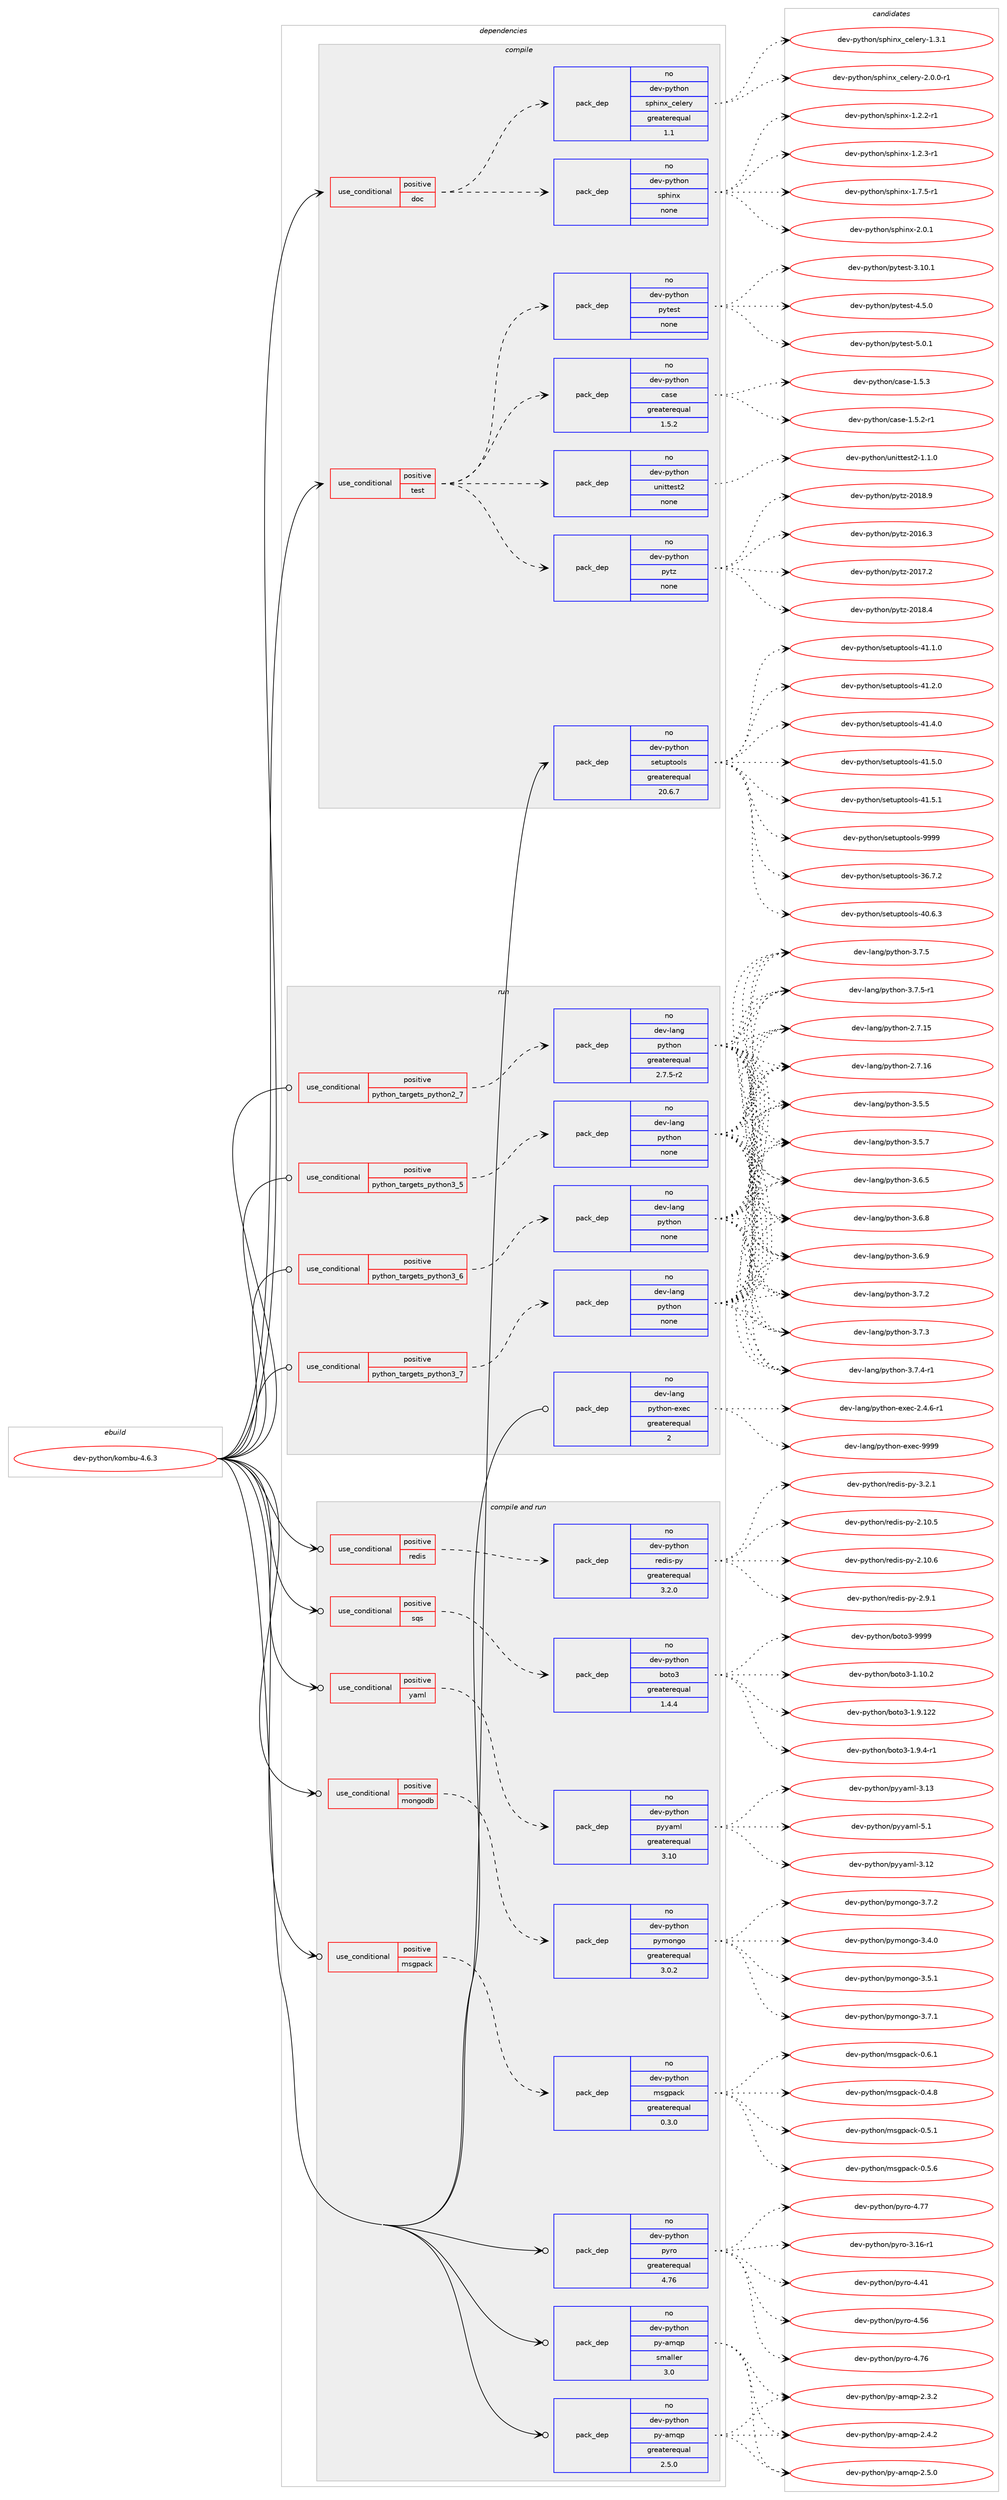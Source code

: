 digraph prolog {

# *************
# Graph options
# *************

newrank=true;
concentrate=true;
compound=true;
graph [rankdir=LR,fontname=Helvetica,fontsize=10,ranksep=1.5];#, ranksep=2.5, nodesep=0.2];
edge  [arrowhead=vee];
node  [fontname=Helvetica,fontsize=10];

# **********
# The ebuild
# **********

subgraph cluster_leftcol {
color=gray;
rank=same;
label=<<i>ebuild</i>>;
id [label="dev-python/kombu-4.6.3", color=red, width=4, href="../dev-python/kombu-4.6.3.svg"];
}

# ****************
# The dependencies
# ****************

subgraph cluster_midcol {
color=gray;
label=<<i>dependencies</i>>;
subgraph cluster_compile {
fillcolor="#eeeeee";
style=filled;
label=<<i>compile</i>>;
subgraph cond141841 {
dependency612569 [label=<<TABLE BORDER="0" CELLBORDER="1" CELLSPACING="0" CELLPADDING="4"><TR><TD ROWSPAN="3" CELLPADDING="10">use_conditional</TD></TR><TR><TD>positive</TD></TR><TR><TD>doc</TD></TR></TABLE>>, shape=none, color=red];
subgraph pack458924 {
dependency612570 [label=<<TABLE BORDER="0" CELLBORDER="1" CELLSPACING="0" CELLPADDING="4" WIDTH="220"><TR><TD ROWSPAN="6" CELLPADDING="30">pack_dep</TD></TR><TR><TD WIDTH="110">no</TD></TR><TR><TD>dev-python</TD></TR><TR><TD>sphinx</TD></TR><TR><TD>none</TD></TR><TR><TD></TD></TR></TABLE>>, shape=none, color=blue];
}
dependency612569:e -> dependency612570:w [weight=20,style="dashed",arrowhead="vee"];
subgraph pack458925 {
dependency612571 [label=<<TABLE BORDER="0" CELLBORDER="1" CELLSPACING="0" CELLPADDING="4" WIDTH="220"><TR><TD ROWSPAN="6" CELLPADDING="30">pack_dep</TD></TR><TR><TD WIDTH="110">no</TD></TR><TR><TD>dev-python</TD></TR><TR><TD>sphinx_celery</TD></TR><TR><TD>greaterequal</TD></TR><TR><TD>1.1</TD></TR></TABLE>>, shape=none, color=blue];
}
dependency612569:e -> dependency612571:w [weight=20,style="dashed",arrowhead="vee"];
}
id:e -> dependency612569:w [weight=20,style="solid",arrowhead="vee"];
subgraph cond141842 {
dependency612572 [label=<<TABLE BORDER="0" CELLBORDER="1" CELLSPACING="0" CELLPADDING="4"><TR><TD ROWSPAN="3" CELLPADDING="10">use_conditional</TD></TR><TR><TD>positive</TD></TR><TR><TD>test</TD></TR></TABLE>>, shape=none, color=red];
subgraph pack458926 {
dependency612573 [label=<<TABLE BORDER="0" CELLBORDER="1" CELLSPACING="0" CELLPADDING="4" WIDTH="220"><TR><TD ROWSPAN="6" CELLPADDING="30">pack_dep</TD></TR><TR><TD WIDTH="110">no</TD></TR><TR><TD>dev-python</TD></TR><TR><TD>case</TD></TR><TR><TD>greaterequal</TD></TR><TR><TD>1.5.2</TD></TR></TABLE>>, shape=none, color=blue];
}
dependency612572:e -> dependency612573:w [weight=20,style="dashed",arrowhead="vee"];
subgraph pack458927 {
dependency612574 [label=<<TABLE BORDER="0" CELLBORDER="1" CELLSPACING="0" CELLPADDING="4" WIDTH="220"><TR><TD ROWSPAN="6" CELLPADDING="30">pack_dep</TD></TR><TR><TD WIDTH="110">no</TD></TR><TR><TD>dev-python</TD></TR><TR><TD>pytest</TD></TR><TR><TD>none</TD></TR><TR><TD></TD></TR></TABLE>>, shape=none, color=blue];
}
dependency612572:e -> dependency612574:w [weight=20,style="dashed",arrowhead="vee"];
subgraph pack458928 {
dependency612575 [label=<<TABLE BORDER="0" CELLBORDER="1" CELLSPACING="0" CELLPADDING="4" WIDTH="220"><TR><TD ROWSPAN="6" CELLPADDING="30">pack_dep</TD></TR><TR><TD WIDTH="110">no</TD></TR><TR><TD>dev-python</TD></TR><TR><TD>pytz</TD></TR><TR><TD>none</TD></TR><TR><TD></TD></TR></TABLE>>, shape=none, color=blue];
}
dependency612572:e -> dependency612575:w [weight=20,style="dashed",arrowhead="vee"];
subgraph pack458929 {
dependency612576 [label=<<TABLE BORDER="0" CELLBORDER="1" CELLSPACING="0" CELLPADDING="4" WIDTH="220"><TR><TD ROWSPAN="6" CELLPADDING="30">pack_dep</TD></TR><TR><TD WIDTH="110">no</TD></TR><TR><TD>dev-python</TD></TR><TR><TD>unittest2</TD></TR><TR><TD>none</TD></TR><TR><TD></TD></TR></TABLE>>, shape=none, color=blue];
}
dependency612572:e -> dependency612576:w [weight=20,style="dashed",arrowhead="vee"];
}
id:e -> dependency612572:w [weight=20,style="solid",arrowhead="vee"];
subgraph pack458930 {
dependency612577 [label=<<TABLE BORDER="0" CELLBORDER="1" CELLSPACING="0" CELLPADDING="4" WIDTH="220"><TR><TD ROWSPAN="6" CELLPADDING="30">pack_dep</TD></TR><TR><TD WIDTH="110">no</TD></TR><TR><TD>dev-python</TD></TR><TR><TD>setuptools</TD></TR><TR><TD>greaterequal</TD></TR><TR><TD>20.6.7</TD></TR></TABLE>>, shape=none, color=blue];
}
id:e -> dependency612577:w [weight=20,style="solid",arrowhead="vee"];
}
subgraph cluster_compileandrun {
fillcolor="#eeeeee";
style=filled;
label=<<i>compile and run</i>>;
subgraph cond141843 {
dependency612578 [label=<<TABLE BORDER="0" CELLBORDER="1" CELLSPACING="0" CELLPADDING="4"><TR><TD ROWSPAN="3" CELLPADDING="10">use_conditional</TD></TR><TR><TD>positive</TD></TR><TR><TD>mongodb</TD></TR></TABLE>>, shape=none, color=red];
subgraph pack458931 {
dependency612579 [label=<<TABLE BORDER="0" CELLBORDER="1" CELLSPACING="0" CELLPADDING="4" WIDTH="220"><TR><TD ROWSPAN="6" CELLPADDING="30">pack_dep</TD></TR><TR><TD WIDTH="110">no</TD></TR><TR><TD>dev-python</TD></TR><TR><TD>pymongo</TD></TR><TR><TD>greaterequal</TD></TR><TR><TD>3.0.2</TD></TR></TABLE>>, shape=none, color=blue];
}
dependency612578:e -> dependency612579:w [weight=20,style="dashed",arrowhead="vee"];
}
id:e -> dependency612578:w [weight=20,style="solid",arrowhead="odotvee"];
subgraph cond141844 {
dependency612580 [label=<<TABLE BORDER="0" CELLBORDER="1" CELLSPACING="0" CELLPADDING="4"><TR><TD ROWSPAN="3" CELLPADDING="10">use_conditional</TD></TR><TR><TD>positive</TD></TR><TR><TD>msgpack</TD></TR></TABLE>>, shape=none, color=red];
subgraph pack458932 {
dependency612581 [label=<<TABLE BORDER="0" CELLBORDER="1" CELLSPACING="0" CELLPADDING="4" WIDTH="220"><TR><TD ROWSPAN="6" CELLPADDING="30">pack_dep</TD></TR><TR><TD WIDTH="110">no</TD></TR><TR><TD>dev-python</TD></TR><TR><TD>msgpack</TD></TR><TR><TD>greaterequal</TD></TR><TR><TD>0.3.0</TD></TR></TABLE>>, shape=none, color=blue];
}
dependency612580:e -> dependency612581:w [weight=20,style="dashed",arrowhead="vee"];
}
id:e -> dependency612580:w [weight=20,style="solid",arrowhead="odotvee"];
subgraph cond141845 {
dependency612582 [label=<<TABLE BORDER="0" CELLBORDER="1" CELLSPACING="0" CELLPADDING="4"><TR><TD ROWSPAN="3" CELLPADDING="10">use_conditional</TD></TR><TR><TD>positive</TD></TR><TR><TD>redis</TD></TR></TABLE>>, shape=none, color=red];
subgraph pack458933 {
dependency612583 [label=<<TABLE BORDER="0" CELLBORDER="1" CELLSPACING="0" CELLPADDING="4" WIDTH="220"><TR><TD ROWSPAN="6" CELLPADDING="30">pack_dep</TD></TR><TR><TD WIDTH="110">no</TD></TR><TR><TD>dev-python</TD></TR><TR><TD>redis-py</TD></TR><TR><TD>greaterequal</TD></TR><TR><TD>3.2.0</TD></TR></TABLE>>, shape=none, color=blue];
}
dependency612582:e -> dependency612583:w [weight=20,style="dashed",arrowhead="vee"];
}
id:e -> dependency612582:w [weight=20,style="solid",arrowhead="odotvee"];
subgraph cond141846 {
dependency612584 [label=<<TABLE BORDER="0" CELLBORDER="1" CELLSPACING="0" CELLPADDING="4"><TR><TD ROWSPAN="3" CELLPADDING="10">use_conditional</TD></TR><TR><TD>positive</TD></TR><TR><TD>sqs</TD></TR></TABLE>>, shape=none, color=red];
subgraph pack458934 {
dependency612585 [label=<<TABLE BORDER="0" CELLBORDER="1" CELLSPACING="0" CELLPADDING="4" WIDTH="220"><TR><TD ROWSPAN="6" CELLPADDING="30">pack_dep</TD></TR><TR><TD WIDTH="110">no</TD></TR><TR><TD>dev-python</TD></TR><TR><TD>boto3</TD></TR><TR><TD>greaterequal</TD></TR><TR><TD>1.4.4</TD></TR></TABLE>>, shape=none, color=blue];
}
dependency612584:e -> dependency612585:w [weight=20,style="dashed",arrowhead="vee"];
}
id:e -> dependency612584:w [weight=20,style="solid",arrowhead="odotvee"];
subgraph cond141847 {
dependency612586 [label=<<TABLE BORDER="0" CELLBORDER="1" CELLSPACING="0" CELLPADDING="4"><TR><TD ROWSPAN="3" CELLPADDING="10">use_conditional</TD></TR><TR><TD>positive</TD></TR><TR><TD>yaml</TD></TR></TABLE>>, shape=none, color=red];
subgraph pack458935 {
dependency612587 [label=<<TABLE BORDER="0" CELLBORDER="1" CELLSPACING="0" CELLPADDING="4" WIDTH="220"><TR><TD ROWSPAN="6" CELLPADDING="30">pack_dep</TD></TR><TR><TD WIDTH="110">no</TD></TR><TR><TD>dev-python</TD></TR><TR><TD>pyyaml</TD></TR><TR><TD>greaterequal</TD></TR><TR><TD>3.10</TD></TR></TABLE>>, shape=none, color=blue];
}
dependency612586:e -> dependency612587:w [weight=20,style="dashed",arrowhead="vee"];
}
id:e -> dependency612586:w [weight=20,style="solid",arrowhead="odotvee"];
subgraph pack458936 {
dependency612588 [label=<<TABLE BORDER="0" CELLBORDER="1" CELLSPACING="0" CELLPADDING="4" WIDTH="220"><TR><TD ROWSPAN="6" CELLPADDING="30">pack_dep</TD></TR><TR><TD WIDTH="110">no</TD></TR><TR><TD>dev-python</TD></TR><TR><TD>py-amqp</TD></TR><TR><TD>greaterequal</TD></TR><TR><TD>2.5.0</TD></TR></TABLE>>, shape=none, color=blue];
}
id:e -> dependency612588:w [weight=20,style="solid",arrowhead="odotvee"];
subgraph pack458937 {
dependency612589 [label=<<TABLE BORDER="0" CELLBORDER="1" CELLSPACING="0" CELLPADDING="4" WIDTH="220"><TR><TD ROWSPAN="6" CELLPADDING="30">pack_dep</TD></TR><TR><TD WIDTH="110">no</TD></TR><TR><TD>dev-python</TD></TR><TR><TD>py-amqp</TD></TR><TR><TD>smaller</TD></TR><TR><TD>3.0</TD></TR></TABLE>>, shape=none, color=blue];
}
id:e -> dependency612589:w [weight=20,style="solid",arrowhead="odotvee"];
subgraph pack458938 {
dependency612590 [label=<<TABLE BORDER="0" CELLBORDER="1" CELLSPACING="0" CELLPADDING="4" WIDTH="220"><TR><TD ROWSPAN="6" CELLPADDING="30">pack_dep</TD></TR><TR><TD WIDTH="110">no</TD></TR><TR><TD>dev-python</TD></TR><TR><TD>pyro</TD></TR><TR><TD>greaterequal</TD></TR><TR><TD>4.76</TD></TR></TABLE>>, shape=none, color=blue];
}
id:e -> dependency612590:w [weight=20,style="solid",arrowhead="odotvee"];
}
subgraph cluster_run {
fillcolor="#eeeeee";
style=filled;
label=<<i>run</i>>;
subgraph cond141848 {
dependency612591 [label=<<TABLE BORDER="0" CELLBORDER="1" CELLSPACING="0" CELLPADDING="4"><TR><TD ROWSPAN="3" CELLPADDING="10">use_conditional</TD></TR><TR><TD>positive</TD></TR><TR><TD>python_targets_python2_7</TD></TR></TABLE>>, shape=none, color=red];
subgraph pack458939 {
dependency612592 [label=<<TABLE BORDER="0" CELLBORDER="1" CELLSPACING="0" CELLPADDING="4" WIDTH="220"><TR><TD ROWSPAN="6" CELLPADDING="30">pack_dep</TD></TR><TR><TD WIDTH="110">no</TD></TR><TR><TD>dev-lang</TD></TR><TR><TD>python</TD></TR><TR><TD>greaterequal</TD></TR><TR><TD>2.7.5-r2</TD></TR></TABLE>>, shape=none, color=blue];
}
dependency612591:e -> dependency612592:w [weight=20,style="dashed",arrowhead="vee"];
}
id:e -> dependency612591:w [weight=20,style="solid",arrowhead="odot"];
subgraph cond141849 {
dependency612593 [label=<<TABLE BORDER="0" CELLBORDER="1" CELLSPACING="0" CELLPADDING="4"><TR><TD ROWSPAN="3" CELLPADDING="10">use_conditional</TD></TR><TR><TD>positive</TD></TR><TR><TD>python_targets_python3_5</TD></TR></TABLE>>, shape=none, color=red];
subgraph pack458940 {
dependency612594 [label=<<TABLE BORDER="0" CELLBORDER="1" CELLSPACING="0" CELLPADDING="4" WIDTH="220"><TR><TD ROWSPAN="6" CELLPADDING="30">pack_dep</TD></TR><TR><TD WIDTH="110">no</TD></TR><TR><TD>dev-lang</TD></TR><TR><TD>python</TD></TR><TR><TD>none</TD></TR><TR><TD></TD></TR></TABLE>>, shape=none, color=blue];
}
dependency612593:e -> dependency612594:w [weight=20,style="dashed",arrowhead="vee"];
}
id:e -> dependency612593:w [weight=20,style="solid",arrowhead="odot"];
subgraph cond141850 {
dependency612595 [label=<<TABLE BORDER="0" CELLBORDER="1" CELLSPACING="0" CELLPADDING="4"><TR><TD ROWSPAN="3" CELLPADDING="10">use_conditional</TD></TR><TR><TD>positive</TD></TR><TR><TD>python_targets_python3_6</TD></TR></TABLE>>, shape=none, color=red];
subgraph pack458941 {
dependency612596 [label=<<TABLE BORDER="0" CELLBORDER="1" CELLSPACING="0" CELLPADDING="4" WIDTH="220"><TR><TD ROWSPAN="6" CELLPADDING="30">pack_dep</TD></TR><TR><TD WIDTH="110">no</TD></TR><TR><TD>dev-lang</TD></TR><TR><TD>python</TD></TR><TR><TD>none</TD></TR><TR><TD></TD></TR></TABLE>>, shape=none, color=blue];
}
dependency612595:e -> dependency612596:w [weight=20,style="dashed",arrowhead="vee"];
}
id:e -> dependency612595:w [weight=20,style="solid",arrowhead="odot"];
subgraph cond141851 {
dependency612597 [label=<<TABLE BORDER="0" CELLBORDER="1" CELLSPACING="0" CELLPADDING="4"><TR><TD ROWSPAN="3" CELLPADDING="10">use_conditional</TD></TR><TR><TD>positive</TD></TR><TR><TD>python_targets_python3_7</TD></TR></TABLE>>, shape=none, color=red];
subgraph pack458942 {
dependency612598 [label=<<TABLE BORDER="0" CELLBORDER="1" CELLSPACING="0" CELLPADDING="4" WIDTH="220"><TR><TD ROWSPAN="6" CELLPADDING="30">pack_dep</TD></TR><TR><TD WIDTH="110">no</TD></TR><TR><TD>dev-lang</TD></TR><TR><TD>python</TD></TR><TR><TD>none</TD></TR><TR><TD></TD></TR></TABLE>>, shape=none, color=blue];
}
dependency612597:e -> dependency612598:w [weight=20,style="dashed",arrowhead="vee"];
}
id:e -> dependency612597:w [weight=20,style="solid",arrowhead="odot"];
subgraph pack458943 {
dependency612599 [label=<<TABLE BORDER="0" CELLBORDER="1" CELLSPACING="0" CELLPADDING="4" WIDTH="220"><TR><TD ROWSPAN="6" CELLPADDING="30">pack_dep</TD></TR><TR><TD WIDTH="110">no</TD></TR><TR><TD>dev-lang</TD></TR><TR><TD>python-exec</TD></TR><TR><TD>greaterequal</TD></TR><TR><TD>2</TD></TR></TABLE>>, shape=none, color=blue];
}
id:e -> dependency612599:w [weight=20,style="solid",arrowhead="odot"];
}
}

# **************
# The candidates
# **************

subgraph cluster_choices {
rank=same;
color=gray;
label=<<i>candidates</i>>;

subgraph choice458924 {
color=black;
nodesep=1;
choice10010111845112121116104111110471151121041051101204549465046504511449 [label="dev-python/sphinx-1.2.2-r1", color=red, width=4,href="../dev-python/sphinx-1.2.2-r1.svg"];
choice10010111845112121116104111110471151121041051101204549465046514511449 [label="dev-python/sphinx-1.2.3-r1", color=red, width=4,href="../dev-python/sphinx-1.2.3-r1.svg"];
choice10010111845112121116104111110471151121041051101204549465546534511449 [label="dev-python/sphinx-1.7.5-r1", color=red, width=4,href="../dev-python/sphinx-1.7.5-r1.svg"];
choice1001011184511212111610411111047115112104105110120455046484649 [label="dev-python/sphinx-2.0.1", color=red, width=4,href="../dev-python/sphinx-2.0.1.svg"];
dependency612570:e -> choice10010111845112121116104111110471151121041051101204549465046504511449:w [style=dotted,weight="100"];
dependency612570:e -> choice10010111845112121116104111110471151121041051101204549465046514511449:w [style=dotted,weight="100"];
dependency612570:e -> choice10010111845112121116104111110471151121041051101204549465546534511449:w [style=dotted,weight="100"];
dependency612570:e -> choice1001011184511212111610411111047115112104105110120455046484649:w [style=dotted,weight="100"];
}
subgraph choice458925 {
color=black;
nodesep=1;
choice10010111845112121116104111110471151121041051101209599101108101114121454946514649 [label="dev-python/sphinx_celery-1.3.1", color=red, width=4,href="../dev-python/sphinx_celery-1.3.1.svg"];
choice100101118451121211161041111104711511210410511012095991011081011141214550464846484511449 [label="dev-python/sphinx_celery-2.0.0-r1", color=red, width=4,href="../dev-python/sphinx_celery-2.0.0-r1.svg"];
dependency612571:e -> choice10010111845112121116104111110471151121041051101209599101108101114121454946514649:w [style=dotted,weight="100"];
dependency612571:e -> choice100101118451121211161041111104711511210410511012095991011081011141214550464846484511449:w [style=dotted,weight="100"];
}
subgraph choice458926 {
color=black;
nodesep=1;
choice100101118451121211161041111104799971151014549465346504511449 [label="dev-python/case-1.5.2-r1", color=red, width=4,href="../dev-python/case-1.5.2-r1.svg"];
choice10010111845112121116104111110479997115101454946534651 [label="dev-python/case-1.5.3", color=red, width=4,href="../dev-python/case-1.5.3.svg"];
dependency612573:e -> choice100101118451121211161041111104799971151014549465346504511449:w [style=dotted,weight="100"];
dependency612573:e -> choice10010111845112121116104111110479997115101454946534651:w [style=dotted,weight="100"];
}
subgraph choice458927 {
color=black;
nodesep=1;
choice100101118451121211161041111104711212111610111511645514649484649 [label="dev-python/pytest-3.10.1", color=red, width=4,href="../dev-python/pytest-3.10.1.svg"];
choice1001011184511212111610411111047112121116101115116455246534648 [label="dev-python/pytest-4.5.0", color=red, width=4,href="../dev-python/pytest-4.5.0.svg"];
choice1001011184511212111610411111047112121116101115116455346484649 [label="dev-python/pytest-5.0.1", color=red, width=4,href="../dev-python/pytest-5.0.1.svg"];
dependency612574:e -> choice100101118451121211161041111104711212111610111511645514649484649:w [style=dotted,weight="100"];
dependency612574:e -> choice1001011184511212111610411111047112121116101115116455246534648:w [style=dotted,weight="100"];
dependency612574:e -> choice1001011184511212111610411111047112121116101115116455346484649:w [style=dotted,weight="100"];
}
subgraph choice458928 {
color=black;
nodesep=1;
choice100101118451121211161041111104711212111612245504849544651 [label="dev-python/pytz-2016.3", color=red, width=4,href="../dev-python/pytz-2016.3.svg"];
choice100101118451121211161041111104711212111612245504849554650 [label="dev-python/pytz-2017.2", color=red, width=4,href="../dev-python/pytz-2017.2.svg"];
choice100101118451121211161041111104711212111612245504849564652 [label="dev-python/pytz-2018.4", color=red, width=4,href="../dev-python/pytz-2018.4.svg"];
choice100101118451121211161041111104711212111612245504849564657 [label="dev-python/pytz-2018.9", color=red, width=4,href="../dev-python/pytz-2018.9.svg"];
dependency612575:e -> choice100101118451121211161041111104711212111612245504849544651:w [style=dotted,weight="100"];
dependency612575:e -> choice100101118451121211161041111104711212111612245504849554650:w [style=dotted,weight="100"];
dependency612575:e -> choice100101118451121211161041111104711212111612245504849564652:w [style=dotted,weight="100"];
dependency612575:e -> choice100101118451121211161041111104711212111612245504849564657:w [style=dotted,weight="100"];
}
subgraph choice458929 {
color=black;
nodesep=1;
choice100101118451121211161041111104711711010511611610111511650454946494648 [label="dev-python/unittest2-1.1.0", color=red, width=4,href="../dev-python/unittest2-1.1.0.svg"];
dependency612576:e -> choice100101118451121211161041111104711711010511611610111511650454946494648:w [style=dotted,weight="100"];
}
subgraph choice458930 {
color=black;
nodesep=1;
choice100101118451121211161041111104711510111611711211611111110811545515446554650 [label="dev-python/setuptools-36.7.2", color=red, width=4,href="../dev-python/setuptools-36.7.2.svg"];
choice100101118451121211161041111104711510111611711211611111110811545524846544651 [label="dev-python/setuptools-40.6.3", color=red, width=4,href="../dev-python/setuptools-40.6.3.svg"];
choice100101118451121211161041111104711510111611711211611111110811545524946494648 [label="dev-python/setuptools-41.1.0", color=red, width=4,href="../dev-python/setuptools-41.1.0.svg"];
choice100101118451121211161041111104711510111611711211611111110811545524946504648 [label="dev-python/setuptools-41.2.0", color=red, width=4,href="../dev-python/setuptools-41.2.0.svg"];
choice100101118451121211161041111104711510111611711211611111110811545524946524648 [label="dev-python/setuptools-41.4.0", color=red, width=4,href="../dev-python/setuptools-41.4.0.svg"];
choice100101118451121211161041111104711510111611711211611111110811545524946534648 [label="dev-python/setuptools-41.5.0", color=red, width=4,href="../dev-python/setuptools-41.5.0.svg"];
choice100101118451121211161041111104711510111611711211611111110811545524946534649 [label="dev-python/setuptools-41.5.1", color=red, width=4,href="../dev-python/setuptools-41.5.1.svg"];
choice10010111845112121116104111110471151011161171121161111111081154557575757 [label="dev-python/setuptools-9999", color=red, width=4,href="../dev-python/setuptools-9999.svg"];
dependency612577:e -> choice100101118451121211161041111104711510111611711211611111110811545515446554650:w [style=dotted,weight="100"];
dependency612577:e -> choice100101118451121211161041111104711510111611711211611111110811545524846544651:w [style=dotted,weight="100"];
dependency612577:e -> choice100101118451121211161041111104711510111611711211611111110811545524946494648:w [style=dotted,weight="100"];
dependency612577:e -> choice100101118451121211161041111104711510111611711211611111110811545524946504648:w [style=dotted,weight="100"];
dependency612577:e -> choice100101118451121211161041111104711510111611711211611111110811545524946524648:w [style=dotted,weight="100"];
dependency612577:e -> choice100101118451121211161041111104711510111611711211611111110811545524946534648:w [style=dotted,weight="100"];
dependency612577:e -> choice100101118451121211161041111104711510111611711211611111110811545524946534649:w [style=dotted,weight="100"];
dependency612577:e -> choice10010111845112121116104111110471151011161171121161111111081154557575757:w [style=dotted,weight="100"];
}
subgraph choice458931 {
color=black;
nodesep=1;
choice1001011184511212111610411111047112121109111110103111455146524648 [label="dev-python/pymongo-3.4.0", color=red, width=4,href="../dev-python/pymongo-3.4.0.svg"];
choice1001011184511212111610411111047112121109111110103111455146534649 [label="dev-python/pymongo-3.5.1", color=red, width=4,href="../dev-python/pymongo-3.5.1.svg"];
choice1001011184511212111610411111047112121109111110103111455146554649 [label="dev-python/pymongo-3.7.1", color=red, width=4,href="../dev-python/pymongo-3.7.1.svg"];
choice1001011184511212111610411111047112121109111110103111455146554650 [label="dev-python/pymongo-3.7.2", color=red, width=4,href="../dev-python/pymongo-3.7.2.svg"];
dependency612579:e -> choice1001011184511212111610411111047112121109111110103111455146524648:w [style=dotted,weight="100"];
dependency612579:e -> choice1001011184511212111610411111047112121109111110103111455146534649:w [style=dotted,weight="100"];
dependency612579:e -> choice1001011184511212111610411111047112121109111110103111455146554649:w [style=dotted,weight="100"];
dependency612579:e -> choice1001011184511212111610411111047112121109111110103111455146554650:w [style=dotted,weight="100"];
}
subgraph choice458932 {
color=black;
nodesep=1;
choice10010111845112121116104111110471091151031129799107454846524656 [label="dev-python/msgpack-0.4.8", color=red, width=4,href="../dev-python/msgpack-0.4.8.svg"];
choice10010111845112121116104111110471091151031129799107454846534649 [label="dev-python/msgpack-0.5.1", color=red, width=4,href="../dev-python/msgpack-0.5.1.svg"];
choice10010111845112121116104111110471091151031129799107454846534654 [label="dev-python/msgpack-0.5.6", color=red, width=4,href="../dev-python/msgpack-0.5.6.svg"];
choice10010111845112121116104111110471091151031129799107454846544649 [label="dev-python/msgpack-0.6.1", color=red, width=4,href="../dev-python/msgpack-0.6.1.svg"];
dependency612581:e -> choice10010111845112121116104111110471091151031129799107454846524656:w [style=dotted,weight="100"];
dependency612581:e -> choice10010111845112121116104111110471091151031129799107454846534649:w [style=dotted,weight="100"];
dependency612581:e -> choice10010111845112121116104111110471091151031129799107454846534654:w [style=dotted,weight="100"];
dependency612581:e -> choice10010111845112121116104111110471091151031129799107454846544649:w [style=dotted,weight="100"];
}
subgraph choice458933 {
color=black;
nodesep=1;
choice10010111845112121116104111110471141011001051154511212145504649484653 [label="dev-python/redis-py-2.10.5", color=red, width=4,href="../dev-python/redis-py-2.10.5.svg"];
choice10010111845112121116104111110471141011001051154511212145504649484654 [label="dev-python/redis-py-2.10.6", color=red, width=4,href="../dev-python/redis-py-2.10.6.svg"];
choice100101118451121211161041111104711410110010511545112121455046574649 [label="dev-python/redis-py-2.9.1", color=red, width=4,href="../dev-python/redis-py-2.9.1.svg"];
choice100101118451121211161041111104711410110010511545112121455146504649 [label="dev-python/redis-py-3.2.1", color=red, width=4,href="../dev-python/redis-py-3.2.1.svg"];
dependency612583:e -> choice10010111845112121116104111110471141011001051154511212145504649484653:w [style=dotted,weight="100"];
dependency612583:e -> choice10010111845112121116104111110471141011001051154511212145504649484654:w [style=dotted,weight="100"];
dependency612583:e -> choice100101118451121211161041111104711410110010511545112121455046574649:w [style=dotted,weight="100"];
dependency612583:e -> choice100101118451121211161041111104711410110010511545112121455146504649:w [style=dotted,weight="100"];
}
subgraph choice458934 {
color=black;
nodesep=1;
choice1001011184511212111610411111047981111161115145494649484650 [label="dev-python/boto3-1.10.2", color=red, width=4,href="../dev-python/boto3-1.10.2.svg"];
choice100101118451121211161041111104798111116111514549465746495050 [label="dev-python/boto3-1.9.122", color=red, width=4,href="../dev-python/boto3-1.9.122.svg"];
choice100101118451121211161041111104798111116111514549465746524511449 [label="dev-python/boto3-1.9.4-r1", color=red, width=4,href="../dev-python/boto3-1.9.4-r1.svg"];
choice100101118451121211161041111104798111116111514557575757 [label="dev-python/boto3-9999", color=red, width=4,href="../dev-python/boto3-9999.svg"];
dependency612585:e -> choice1001011184511212111610411111047981111161115145494649484650:w [style=dotted,weight="100"];
dependency612585:e -> choice100101118451121211161041111104798111116111514549465746495050:w [style=dotted,weight="100"];
dependency612585:e -> choice100101118451121211161041111104798111116111514549465746524511449:w [style=dotted,weight="100"];
dependency612585:e -> choice100101118451121211161041111104798111116111514557575757:w [style=dotted,weight="100"];
}
subgraph choice458935 {
color=black;
nodesep=1;
choice1001011184511212111610411111047112121121971091084551464950 [label="dev-python/pyyaml-3.12", color=red, width=4,href="../dev-python/pyyaml-3.12.svg"];
choice1001011184511212111610411111047112121121971091084551464951 [label="dev-python/pyyaml-3.13", color=red, width=4,href="../dev-python/pyyaml-3.13.svg"];
choice10010111845112121116104111110471121211219710910845534649 [label="dev-python/pyyaml-5.1", color=red, width=4,href="../dev-python/pyyaml-5.1.svg"];
dependency612587:e -> choice1001011184511212111610411111047112121121971091084551464950:w [style=dotted,weight="100"];
dependency612587:e -> choice1001011184511212111610411111047112121121971091084551464951:w [style=dotted,weight="100"];
dependency612587:e -> choice10010111845112121116104111110471121211219710910845534649:w [style=dotted,weight="100"];
}
subgraph choice458936 {
color=black;
nodesep=1;
choice10010111845112121116104111110471121214597109113112455046514650 [label="dev-python/py-amqp-2.3.2", color=red, width=4,href="../dev-python/py-amqp-2.3.2.svg"];
choice10010111845112121116104111110471121214597109113112455046524650 [label="dev-python/py-amqp-2.4.2", color=red, width=4,href="../dev-python/py-amqp-2.4.2.svg"];
choice10010111845112121116104111110471121214597109113112455046534648 [label="dev-python/py-amqp-2.5.0", color=red, width=4,href="../dev-python/py-amqp-2.5.0.svg"];
dependency612588:e -> choice10010111845112121116104111110471121214597109113112455046514650:w [style=dotted,weight="100"];
dependency612588:e -> choice10010111845112121116104111110471121214597109113112455046524650:w [style=dotted,weight="100"];
dependency612588:e -> choice10010111845112121116104111110471121214597109113112455046534648:w [style=dotted,weight="100"];
}
subgraph choice458937 {
color=black;
nodesep=1;
choice10010111845112121116104111110471121214597109113112455046514650 [label="dev-python/py-amqp-2.3.2", color=red, width=4,href="../dev-python/py-amqp-2.3.2.svg"];
choice10010111845112121116104111110471121214597109113112455046524650 [label="dev-python/py-amqp-2.4.2", color=red, width=4,href="../dev-python/py-amqp-2.4.2.svg"];
choice10010111845112121116104111110471121214597109113112455046534648 [label="dev-python/py-amqp-2.5.0", color=red, width=4,href="../dev-python/py-amqp-2.5.0.svg"];
dependency612589:e -> choice10010111845112121116104111110471121214597109113112455046514650:w [style=dotted,weight="100"];
dependency612589:e -> choice10010111845112121116104111110471121214597109113112455046524650:w [style=dotted,weight="100"];
dependency612589:e -> choice10010111845112121116104111110471121214597109113112455046534648:w [style=dotted,weight="100"];
}
subgraph choice458938 {
color=black;
nodesep=1;
choice100101118451121211161041111104711212111411145514649544511449 [label="dev-python/pyro-3.16-r1", color=red, width=4,href="../dev-python/pyro-3.16-r1.svg"];
choice10010111845112121116104111110471121211141114552465249 [label="dev-python/pyro-4.41", color=red, width=4,href="../dev-python/pyro-4.41.svg"];
choice10010111845112121116104111110471121211141114552465354 [label="dev-python/pyro-4.56", color=red, width=4,href="../dev-python/pyro-4.56.svg"];
choice10010111845112121116104111110471121211141114552465554 [label="dev-python/pyro-4.76", color=red, width=4,href="../dev-python/pyro-4.76.svg"];
choice10010111845112121116104111110471121211141114552465555 [label="dev-python/pyro-4.77", color=red, width=4,href="../dev-python/pyro-4.77.svg"];
dependency612590:e -> choice100101118451121211161041111104711212111411145514649544511449:w [style=dotted,weight="100"];
dependency612590:e -> choice10010111845112121116104111110471121211141114552465249:w [style=dotted,weight="100"];
dependency612590:e -> choice10010111845112121116104111110471121211141114552465354:w [style=dotted,weight="100"];
dependency612590:e -> choice10010111845112121116104111110471121211141114552465554:w [style=dotted,weight="100"];
dependency612590:e -> choice10010111845112121116104111110471121211141114552465555:w [style=dotted,weight="100"];
}
subgraph choice458939 {
color=black;
nodesep=1;
choice10010111845108971101034711212111610411111045504655464953 [label="dev-lang/python-2.7.15", color=red, width=4,href="../dev-lang/python-2.7.15.svg"];
choice10010111845108971101034711212111610411111045504655464954 [label="dev-lang/python-2.7.16", color=red, width=4,href="../dev-lang/python-2.7.16.svg"];
choice100101118451089711010347112121116104111110455146534653 [label="dev-lang/python-3.5.5", color=red, width=4,href="../dev-lang/python-3.5.5.svg"];
choice100101118451089711010347112121116104111110455146534655 [label="dev-lang/python-3.5.7", color=red, width=4,href="../dev-lang/python-3.5.7.svg"];
choice100101118451089711010347112121116104111110455146544653 [label="dev-lang/python-3.6.5", color=red, width=4,href="../dev-lang/python-3.6.5.svg"];
choice100101118451089711010347112121116104111110455146544656 [label="dev-lang/python-3.6.8", color=red, width=4,href="../dev-lang/python-3.6.8.svg"];
choice100101118451089711010347112121116104111110455146544657 [label="dev-lang/python-3.6.9", color=red, width=4,href="../dev-lang/python-3.6.9.svg"];
choice100101118451089711010347112121116104111110455146554650 [label="dev-lang/python-3.7.2", color=red, width=4,href="../dev-lang/python-3.7.2.svg"];
choice100101118451089711010347112121116104111110455146554651 [label="dev-lang/python-3.7.3", color=red, width=4,href="../dev-lang/python-3.7.3.svg"];
choice1001011184510897110103471121211161041111104551465546524511449 [label="dev-lang/python-3.7.4-r1", color=red, width=4,href="../dev-lang/python-3.7.4-r1.svg"];
choice100101118451089711010347112121116104111110455146554653 [label="dev-lang/python-3.7.5", color=red, width=4,href="../dev-lang/python-3.7.5.svg"];
choice1001011184510897110103471121211161041111104551465546534511449 [label="dev-lang/python-3.7.5-r1", color=red, width=4,href="../dev-lang/python-3.7.5-r1.svg"];
dependency612592:e -> choice10010111845108971101034711212111610411111045504655464953:w [style=dotted,weight="100"];
dependency612592:e -> choice10010111845108971101034711212111610411111045504655464954:w [style=dotted,weight="100"];
dependency612592:e -> choice100101118451089711010347112121116104111110455146534653:w [style=dotted,weight="100"];
dependency612592:e -> choice100101118451089711010347112121116104111110455146534655:w [style=dotted,weight="100"];
dependency612592:e -> choice100101118451089711010347112121116104111110455146544653:w [style=dotted,weight="100"];
dependency612592:e -> choice100101118451089711010347112121116104111110455146544656:w [style=dotted,weight="100"];
dependency612592:e -> choice100101118451089711010347112121116104111110455146544657:w [style=dotted,weight="100"];
dependency612592:e -> choice100101118451089711010347112121116104111110455146554650:w [style=dotted,weight="100"];
dependency612592:e -> choice100101118451089711010347112121116104111110455146554651:w [style=dotted,weight="100"];
dependency612592:e -> choice1001011184510897110103471121211161041111104551465546524511449:w [style=dotted,weight="100"];
dependency612592:e -> choice100101118451089711010347112121116104111110455146554653:w [style=dotted,weight="100"];
dependency612592:e -> choice1001011184510897110103471121211161041111104551465546534511449:w [style=dotted,weight="100"];
}
subgraph choice458940 {
color=black;
nodesep=1;
choice10010111845108971101034711212111610411111045504655464953 [label="dev-lang/python-2.7.15", color=red, width=4,href="../dev-lang/python-2.7.15.svg"];
choice10010111845108971101034711212111610411111045504655464954 [label="dev-lang/python-2.7.16", color=red, width=4,href="../dev-lang/python-2.7.16.svg"];
choice100101118451089711010347112121116104111110455146534653 [label="dev-lang/python-3.5.5", color=red, width=4,href="../dev-lang/python-3.5.5.svg"];
choice100101118451089711010347112121116104111110455146534655 [label="dev-lang/python-3.5.7", color=red, width=4,href="../dev-lang/python-3.5.7.svg"];
choice100101118451089711010347112121116104111110455146544653 [label="dev-lang/python-3.6.5", color=red, width=4,href="../dev-lang/python-3.6.5.svg"];
choice100101118451089711010347112121116104111110455146544656 [label="dev-lang/python-3.6.8", color=red, width=4,href="../dev-lang/python-3.6.8.svg"];
choice100101118451089711010347112121116104111110455146544657 [label="dev-lang/python-3.6.9", color=red, width=4,href="../dev-lang/python-3.6.9.svg"];
choice100101118451089711010347112121116104111110455146554650 [label="dev-lang/python-3.7.2", color=red, width=4,href="../dev-lang/python-3.7.2.svg"];
choice100101118451089711010347112121116104111110455146554651 [label="dev-lang/python-3.7.3", color=red, width=4,href="../dev-lang/python-3.7.3.svg"];
choice1001011184510897110103471121211161041111104551465546524511449 [label="dev-lang/python-3.7.4-r1", color=red, width=4,href="../dev-lang/python-3.7.4-r1.svg"];
choice100101118451089711010347112121116104111110455146554653 [label="dev-lang/python-3.7.5", color=red, width=4,href="../dev-lang/python-3.7.5.svg"];
choice1001011184510897110103471121211161041111104551465546534511449 [label="dev-lang/python-3.7.5-r1", color=red, width=4,href="../dev-lang/python-3.7.5-r1.svg"];
dependency612594:e -> choice10010111845108971101034711212111610411111045504655464953:w [style=dotted,weight="100"];
dependency612594:e -> choice10010111845108971101034711212111610411111045504655464954:w [style=dotted,weight="100"];
dependency612594:e -> choice100101118451089711010347112121116104111110455146534653:w [style=dotted,weight="100"];
dependency612594:e -> choice100101118451089711010347112121116104111110455146534655:w [style=dotted,weight="100"];
dependency612594:e -> choice100101118451089711010347112121116104111110455146544653:w [style=dotted,weight="100"];
dependency612594:e -> choice100101118451089711010347112121116104111110455146544656:w [style=dotted,weight="100"];
dependency612594:e -> choice100101118451089711010347112121116104111110455146544657:w [style=dotted,weight="100"];
dependency612594:e -> choice100101118451089711010347112121116104111110455146554650:w [style=dotted,weight="100"];
dependency612594:e -> choice100101118451089711010347112121116104111110455146554651:w [style=dotted,weight="100"];
dependency612594:e -> choice1001011184510897110103471121211161041111104551465546524511449:w [style=dotted,weight="100"];
dependency612594:e -> choice100101118451089711010347112121116104111110455146554653:w [style=dotted,weight="100"];
dependency612594:e -> choice1001011184510897110103471121211161041111104551465546534511449:w [style=dotted,weight="100"];
}
subgraph choice458941 {
color=black;
nodesep=1;
choice10010111845108971101034711212111610411111045504655464953 [label="dev-lang/python-2.7.15", color=red, width=4,href="../dev-lang/python-2.7.15.svg"];
choice10010111845108971101034711212111610411111045504655464954 [label="dev-lang/python-2.7.16", color=red, width=4,href="../dev-lang/python-2.7.16.svg"];
choice100101118451089711010347112121116104111110455146534653 [label="dev-lang/python-3.5.5", color=red, width=4,href="../dev-lang/python-3.5.5.svg"];
choice100101118451089711010347112121116104111110455146534655 [label="dev-lang/python-3.5.7", color=red, width=4,href="../dev-lang/python-3.5.7.svg"];
choice100101118451089711010347112121116104111110455146544653 [label="dev-lang/python-3.6.5", color=red, width=4,href="../dev-lang/python-3.6.5.svg"];
choice100101118451089711010347112121116104111110455146544656 [label="dev-lang/python-3.6.8", color=red, width=4,href="../dev-lang/python-3.6.8.svg"];
choice100101118451089711010347112121116104111110455146544657 [label="dev-lang/python-3.6.9", color=red, width=4,href="../dev-lang/python-3.6.9.svg"];
choice100101118451089711010347112121116104111110455146554650 [label="dev-lang/python-3.7.2", color=red, width=4,href="../dev-lang/python-3.7.2.svg"];
choice100101118451089711010347112121116104111110455146554651 [label="dev-lang/python-3.7.3", color=red, width=4,href="../dev-lang/python-3.7.3.svg"];
choice1001011184510897110103471121211161041111104551465546524511449 [label="dev-lang/python-3.7.4-r1", color=red, width=4,href="../dev-lang/python-3.7.4-r1.svg"];
choice100101118451089711010347112121116104111110455146554653 [label="dev-lang/python-3.7.5", color=red, width=4,href="../dev-lang/python-3.7.5.svg"];
choice1001011184510897110103471121211161041111104551465546534511449 [label="dev-lang/python-3.7.5-r1", color=red, width=4,href="../dev-lang/python-3.7.5-r1.svg"];
dependency612596:e -> choice10010111845108971101034711212111610411111045504655464953:w [style=dotted,weight="100"];
dependency612596:e -> choice10010111845108971101034711212111610411111045504655464954:w [style=dotted,weight="100"];
dependency612596:e -> choice100101118451089711010347112121116104111110455146534653:w [style=dotted,weight="100"];
dependency612596:e -> choice100101118451089711010347112121116104111110455146534655:w [style=dotted,weight="100"];
dependency612596:e -> choice100101118451089711010347112121116104111110455146544653:w [style=dotted,weight="100"];
dependency612596:e -> choice100101118451089711010347112121116104111110455146544656:w [style=dotted,weight="100"];
dependency612596:e -> choice100101118451089711010347112121116104111110455146544657:w [style=dotted,weight="100"];
dependency612596:e -> choice100101118451089711010347112121116104111110455146554650:w [style=dotted,weight="100"];
dependency612596:e -> choice100101118451089711010347112121116104111110455146554651:w [style=dotted,weight="100"];
dependency612596:e -> choice1001011184510897110103471121211161041111104551465546524511449:w [style=dotted,weight="100"];
dependency612596:e -> choice100101118451089711010347112121116104111110455146554653:w [style=dotted,weight="100"];
dependency612596:e -> choice1001011184510897110103471121211161041111104551465546534511449:w [style=dotted,weight="100"];
}
subgraph choice458942 {
color=black;
nodesep=1;
choice10010111845108971101034711212111610411111045504655464953 [label="dev-lang/python-2.7.15", color=red, width=4,href="../dev-lang/python-2.7.15.svg"];
choice10010111845108971101034711212111610411111045504655464954 [label="dev-lang/python-2.7.16", color=red, width=4,href="../dev-lang/python-2.7.16.svg"];
choice100101118451089711010347112121116104111110455146534653 [label="dev-lang/python-3.5.5", color=red, width=4,href="../dev-lang/python-3.5.5.svg"];
choice100101118451089711010347112121116104111110455146534655 [label="dev-lang/python-3.5.7", color=red, width=4,href="../dev-lang/python-3.5.7.svg"];
choice100101118451089711010347112121116104111110455146544653 [label="dev-lang/python-3.6.5", color=red, width=4,href="../dev-lang/python-3.6.5.svg"];
choice100101118451089711010347112121116104111110455146544656 [label="dev-lang/python-3.6.8", color=red, width=4,href="../dev-lang/python-3.6.8.svg"];
choice100101118451089711010347112121116104111110455146544657 [label="dev-lang/python-3.6.9", color=red, width=4,href="../dev-lang/python-3.6.9.svg"];
choice100101118451089711010347112121116104111110455146554650 [label="dev-lang/python-3.7.2", color=red, width=4,href="../dev-lang/python-3.7.2.svg"];
choice100101118451089711010347112121116104111110455146554651 [label="dev-lang/python-3.7.3", color=red, width=4,href="../dev-lang/python-3.7.3.svg"];
choice1001011184510897110103471121211161041111104551465546524511449 [label="dev-lang/python-3.7.4-r1", color=red, width=4,href="../dev-lang/python-3.7.4-r1.svg"];
choice100101118451089711010347112121116104111110455146554653 [label="dev-lang/python-3.7.5", color=red, width=4,href="../dev-lang/python-3.7.5.svg"];
choice1001011184510897110103471121211161041111104551465546534511449 [label="dev-lang/python-3.7.5-r1", color=red, width=4,href="../dev-lang/python-3.7.5-r1.svg"];
dependency612598:e -> choice10010111845108971101034711212111610411111045504655464953:w [style=dotted,weight="100"];
dependency612598:e -> choice10010111845108971101034711212111610411111045504655464954:w [style=dotted,weight="100"];
dependency612598:e -> choice100101118451089711010347112121116104111110455146534653:w [style=dotted,weight="100"];
dependency612598:e -> choice100101118451089711010347112121116104111110455146534655:w [style=dotted,weight="100"];
dependency612598:e -> choice100101118451089711010347112121116104111110455146544653:w [style=dotted,weight="100"];
dependency612598:e -> choice100101118451089711010347112121116104111110455146544656:w [style=dotted,weight="100"];
dependency612598:e -> choice100101118451089711010347112121116104111110455146544657:w [style=dotted,weight="100"];
dependency612598:e -> choice100101118451089711010347112121116104111110455146554650:w [style=dotted,weight="100"];
dependency612598:e -> choice100101118451089711010347112121116104111110455146554651:w [style=dotted,weight="100"];
dependency612598:e -> choice1001011184510897110103471121211161041111104551465546524511449:w [style=dotted,weight="100"];
dependency612598:e -> choice100101118451089711010347112121116104111110455146554653:w [style=dotted,weight="100"];
dependency612598:e -> choice1001011184510897110103471121211161041111104551465546534511449:w [style=dotted,weight="100"];
}
subgraph choice458943 {
color=black;
nodesep=1;
choice10010111845108971101034711212111610411111045101120101994550465246544511449 [label="dev-lang/python-exec-2.4.6-r1", color=red, width=4,href="../dev-lang/python-exec-2.4.6-r1.svg"];
choice10010111845108971101034711212111610411111045101120101994557575757 [label="dev-lang/python-exec-9999", color=red, width=4,href="../dev-lang/python-exec-9999.svg"];
dependency612599:e -> choice10010111845108971101034711212111610411111045101120101994550465246544511449:w [style=dotted,weight="100"];
dependency612599:e -> choice10010111845108971101034711212111610411111045101120101994557575757:w [style=dotted,weight="100"];
}
}

}
